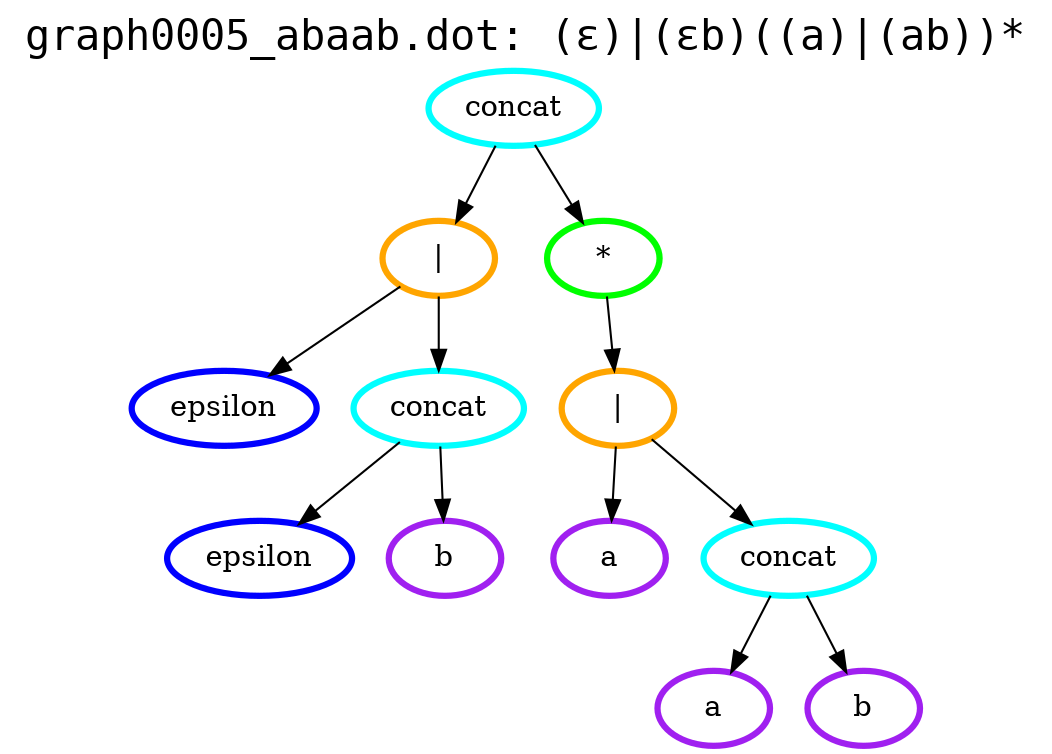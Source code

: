 digraph G {
  labelloc="t";
  label="graph0005_abaab.dot: (ε)|(εb)((a)|(ab))*";
  fontsize=20;
  fontname="Courier";
  lylwudxjtkgfefhyajdvthfdirldty [label="concat", color="cyan", penwidth=3];
  lylwudxjtkgfefhyajdvthfdirldty -> pipjzresbzvjsxknmyrslvqrtelkds;
  pipjzresbzvjsxknmyrslvqrtelkds [label="|", color="orange", penwidth=3];
  pipjzresbzvjsxknmyrslvqrtelkds -> eijkampjqbkciipjdtjtxczkknomqg;
  eijkampjqbkciipjdtjtxczkknomqg [label="epsilon", color="blue", penwidth=3];
  pipjzresbzvjsxknmyrslvqrtelkds -> ystnmdzrziqejmbhucklsdsxwkxiuw;
  ystnmdzrziqejmbhucklsdsxwkxiuw [label="concat", color="cyan", penwidth=3];
  ystnmdzrziqejmbhucklsdsxwkxiuw -> ihsmqswdwsigceqagjpivtcaflruqz;
  ihsmqswdwsigceqagjpivtcaflruqz [label="epsilon", color="blue", penwidth=3];
  ystnmdzrziqejmbhucklsdsxwkxiuw -> ppbghkaoghpchcjmwqmwqozbapqiem;
  ppbghkaoghpchcjmwqmwqozbapqiem [label="b", color="purple", penwidth=3];
  lylwudxjtkgfefhyajdvthfdirldty -> xljvbdzrlmiibjgrgpoolvqvcrwoey;
  xljvbdzrlmiibjgrgpoolvqvcrwoey [label="*", color="green", penwidth=3];
  xljvbdzrlmiibjgrgpoolvqvcrwoey -> zdofybfhzrfanzkxitbkupmqvtgpeo;
  zdofybfhzrfanzkxitbkupmqvtgpeo [label="|", color="orange", penwidth=3];
  zdofybfhzrfanzkxitbkupmqvtgpeo -> dpixbdekzyydgtnwtakifcprbjhgph;
  dpixbdekzyydgtnwtakifcprbjhgph [label="a", color="purple", penwidth=3];
  zdofybfhzrfanzkxitbkupmqvtgpeo -> fiimjiaclqxmwipwqntpmuljfugzrb;
  fiimjiaclqxmwipwqntpmuljfugzrb [label="concat", color="cyan", penwidth=3];
  fiimjiaclqxmwipwqntpmuljfugzrb -> bubiyquiswfcubwrdtjpclchzngahu;
  bubiyquiswfcubwrdtjpclchzngahu [label="a", color="purple", penwidth=3];
  fiimjiaclqxmwipwqntpmuljfugzrb -> okujsonvcrrfxljjixrthjczfmkwbd;
  okujsonvcrrfxljjixrthjczfmkwbd [label="b", color="purple", penwidth=3];
}
